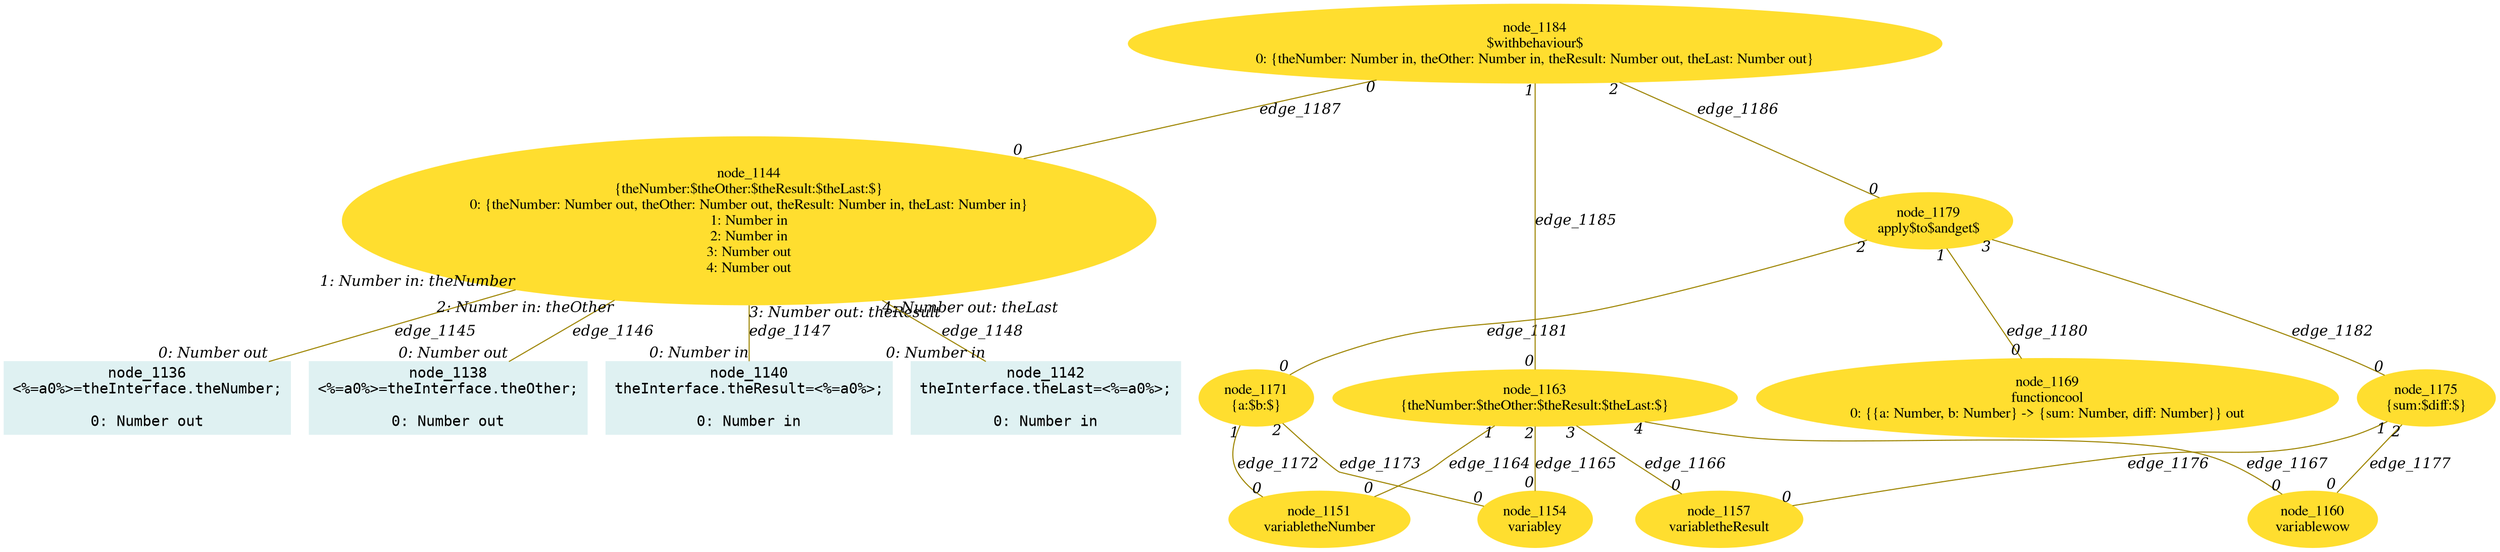 digraph g{node_1136 [shape="box", style="filled", color="#dff1f2", fontname="Courier", label="node_1136
<%=a0%>=theInterface.theNumber;

0: Number out" ]
node_1138 [shape="box", style="filled", color="#dff1f2", fontname="Courier", label="node_1138
<%=a0%>=theInterface.theOther;

0: Number out" ]
node_1140 [shape="box", style="filled", color="#dff1f2", fontname="Courier", label="node_1140
theInterface.theResult=<%=a0%>;

0: Number in" ]
node_1142 [shape="box", style="filled", color="#dff1f2", fontname="Courier", label="node_1142
theInterface.theLast=<%=a0%>;

0: Number in" ]
node_1144 [shape="ellipse", style="filled", color="#ffde2f", fontname="Times", label="node_1144
{theNumber:$theOther:$theResult:$theLast:$}
0: {theNumber: Number out, theOther: Number out, theResult: Number in, theLast: Number in}
1: Number in
2: Number in
3: Number out
4: Number out" ]
node_1151 [shape="ellipse", style="filled", color="#ffde2f", fontname="Times", label="node_1151
variabletheNumber
" ]
node_1154 [shape="ellipse", style="filled", color="#ffde2f", fontname="Times", label="node_1154
variabley
" ]
node_1157 [shape="ellipse", style="filled", color="#ffde2f", fontname="Times", label="node_1157
variabletheResult
" ]
node_1160 [shape="ellipse", style="filled", color="#ffde2f", fontname="Times", label="node_1160
variablewow
" ]
node_1163 [shape="ellipse", style="filled", color="#ffde2f", fontname="Times", label="node_1163
{theNumber:$theOther:$theResult:$theLast:$}
" ]
node_1169 [shape="ellipse", style="filled", color="#ffde2f", fontname="Times", label="node_1169
functioncool
0: {{a: Number, b: Number} -> {sum: Number, diff: Number}} out" ]
node_1171 [shape="ellipse", style="filled", color="#ffde2f", fontname="Times", label="node_1171
{a:$b:$}
" ]
node_1175 [shape="ellipse", style="filled", color="#ffde2f", fontname="Times", label="node_1175
{sum:$diff:$}
" ]
node_1179 [shape="ellipse", style="filled", color="#ffde2f", fontname="Times", label="node_1179
apply$to$andget$
" ]
node_1184 [shape="ellipse", style="filled", color="#ffde2f", fontname="Times", label="node_1184
$withbehaviour$
0: {theNumber: Number in, theOther: Number in, theResult: Number out, theLast: Number out}" ]
node_1144 -> node_1136 [dir=none, arrowHead=none, fontname="Times-Italic", arrowsize=1, color="#9d8400", label="edge_1145",  headlabel="0: Number out", taillabel="1: Number in: theNumber" ]
node_1144 -> node_1138 [dir=none, arrowHead=none, fontname="Times-Italic", arrowsize=1, color="#9d8400", label="edge_1146",  headlabel="0: Number out", taillabel="2: Number in: theOther" ]
node_1144 -> node_1140 [dir=none, arrowHead=none, fontname="Times-Italic", arrowsize=1, color="#9d8400", label="edge_1147",  headlabel="0: Number in", taillabel="3: Number out: theResult" ]
node_1144 -> node_1142 [dir=none, arrowHead=none, fontname="Times-Italic", arrowsize=1, color="#9d8400", label="edge_1148",  headlabel="0: Number in", taillabel="4: Number out: theLast" ]
node_1163 -> node_1151 [dir=none, arrowHead=none, fontname="Times-Italic", arrowsize=1, color="#9d8400", label="edge_1164",  headlabel="0", taillabel="1" ]
node_1163 -> node_1154 [dir=none, arrowHead=none, fontname="Times-Italic", arrowsize=1, color="#9d8400", label="edge_1165",  headlabel="0", taillabel="2" ]
node_1163 -> node_1157 [dir=none, arrowHead=none, fontname="Times-Italic", arrowsize=1, color="#9d8400", label="edge_1166",  headlabel="0", taillabel="3" ]
node_1163 -> node_1160 [dir=none, arrowHead=none, fontname="Times-Italic", arrowsize=1, color="#9d8400", label="edge_1167",  headlabel="0", taillabel="4" ]
node_1171 -> node_1151 [dir=none, arrowHead=none, fontname="Times-Italic", arrowsize=1, color="#9d8400", label="edge_1172",  headlabel="0", taillabel="1" ]
node_1171 -> node_1154 [dir=none, arrowHead=none, fontname="Times-Italic", arrowsize=1, color="#9d8400", label="edge_1173",  headlabel="0", taillabel="2" ]
node_1175 -> node_1157 [dir=none, arrowHead=none, fontname="Times-Italic", arrowsize=1, color="#9d8400", label="edge_1176",  headlabel="0", taillabel="1" ]
node_1175 -> node_1160 [dir=none, arrowHead=none, fontname="Times-Italic", arrowsize=1, color="#9d8400", label="edge_1177",  headlabel="0", taillabel="2" ]
node_1179 -> node_1169 [dir=none, arrowHead=none, fontname="Times-Italic", arrowsize=1, color="#9d8400", label="edge_1180",  headlabel="0", taillabel="1" ]
node_1179 -> node_1171 [dir=none, arrowHead=none, fontname="Times-Italic", arrowsize=1, color="#9d8400", label="edge_1181",  headlabel="0", taillabel="2" ]
node_1179 -> node_1175 [dir=none, arrowHead=none, fontname="Times-Italic", arrowsize=1, color="#9d8400", label="edge_1182",  headlabel="0", taillabel="3" ]
node_1184 -> node_1163 [dir=none, arrowHead=none, fontname="Times-Italic", arrowsize=1, color="#9d8400", label="edge_1185",  headlabel="0", taillabel="1" ]
node_1184 -> node_1179 [dir=none, arrowHead=none, fontname="Times-Italic", arrowsize=1, color="#9d8400", label="edge_1186",  headlabel="0", taillabel="2" ]
node_1184 -> node_1144 [dir=none, arrowHead=none, fontname="Times-Italic", arrowsize=1, color="#9d8400", label="edge_1187",  headlabel="0", taillabel="0" ]
}
